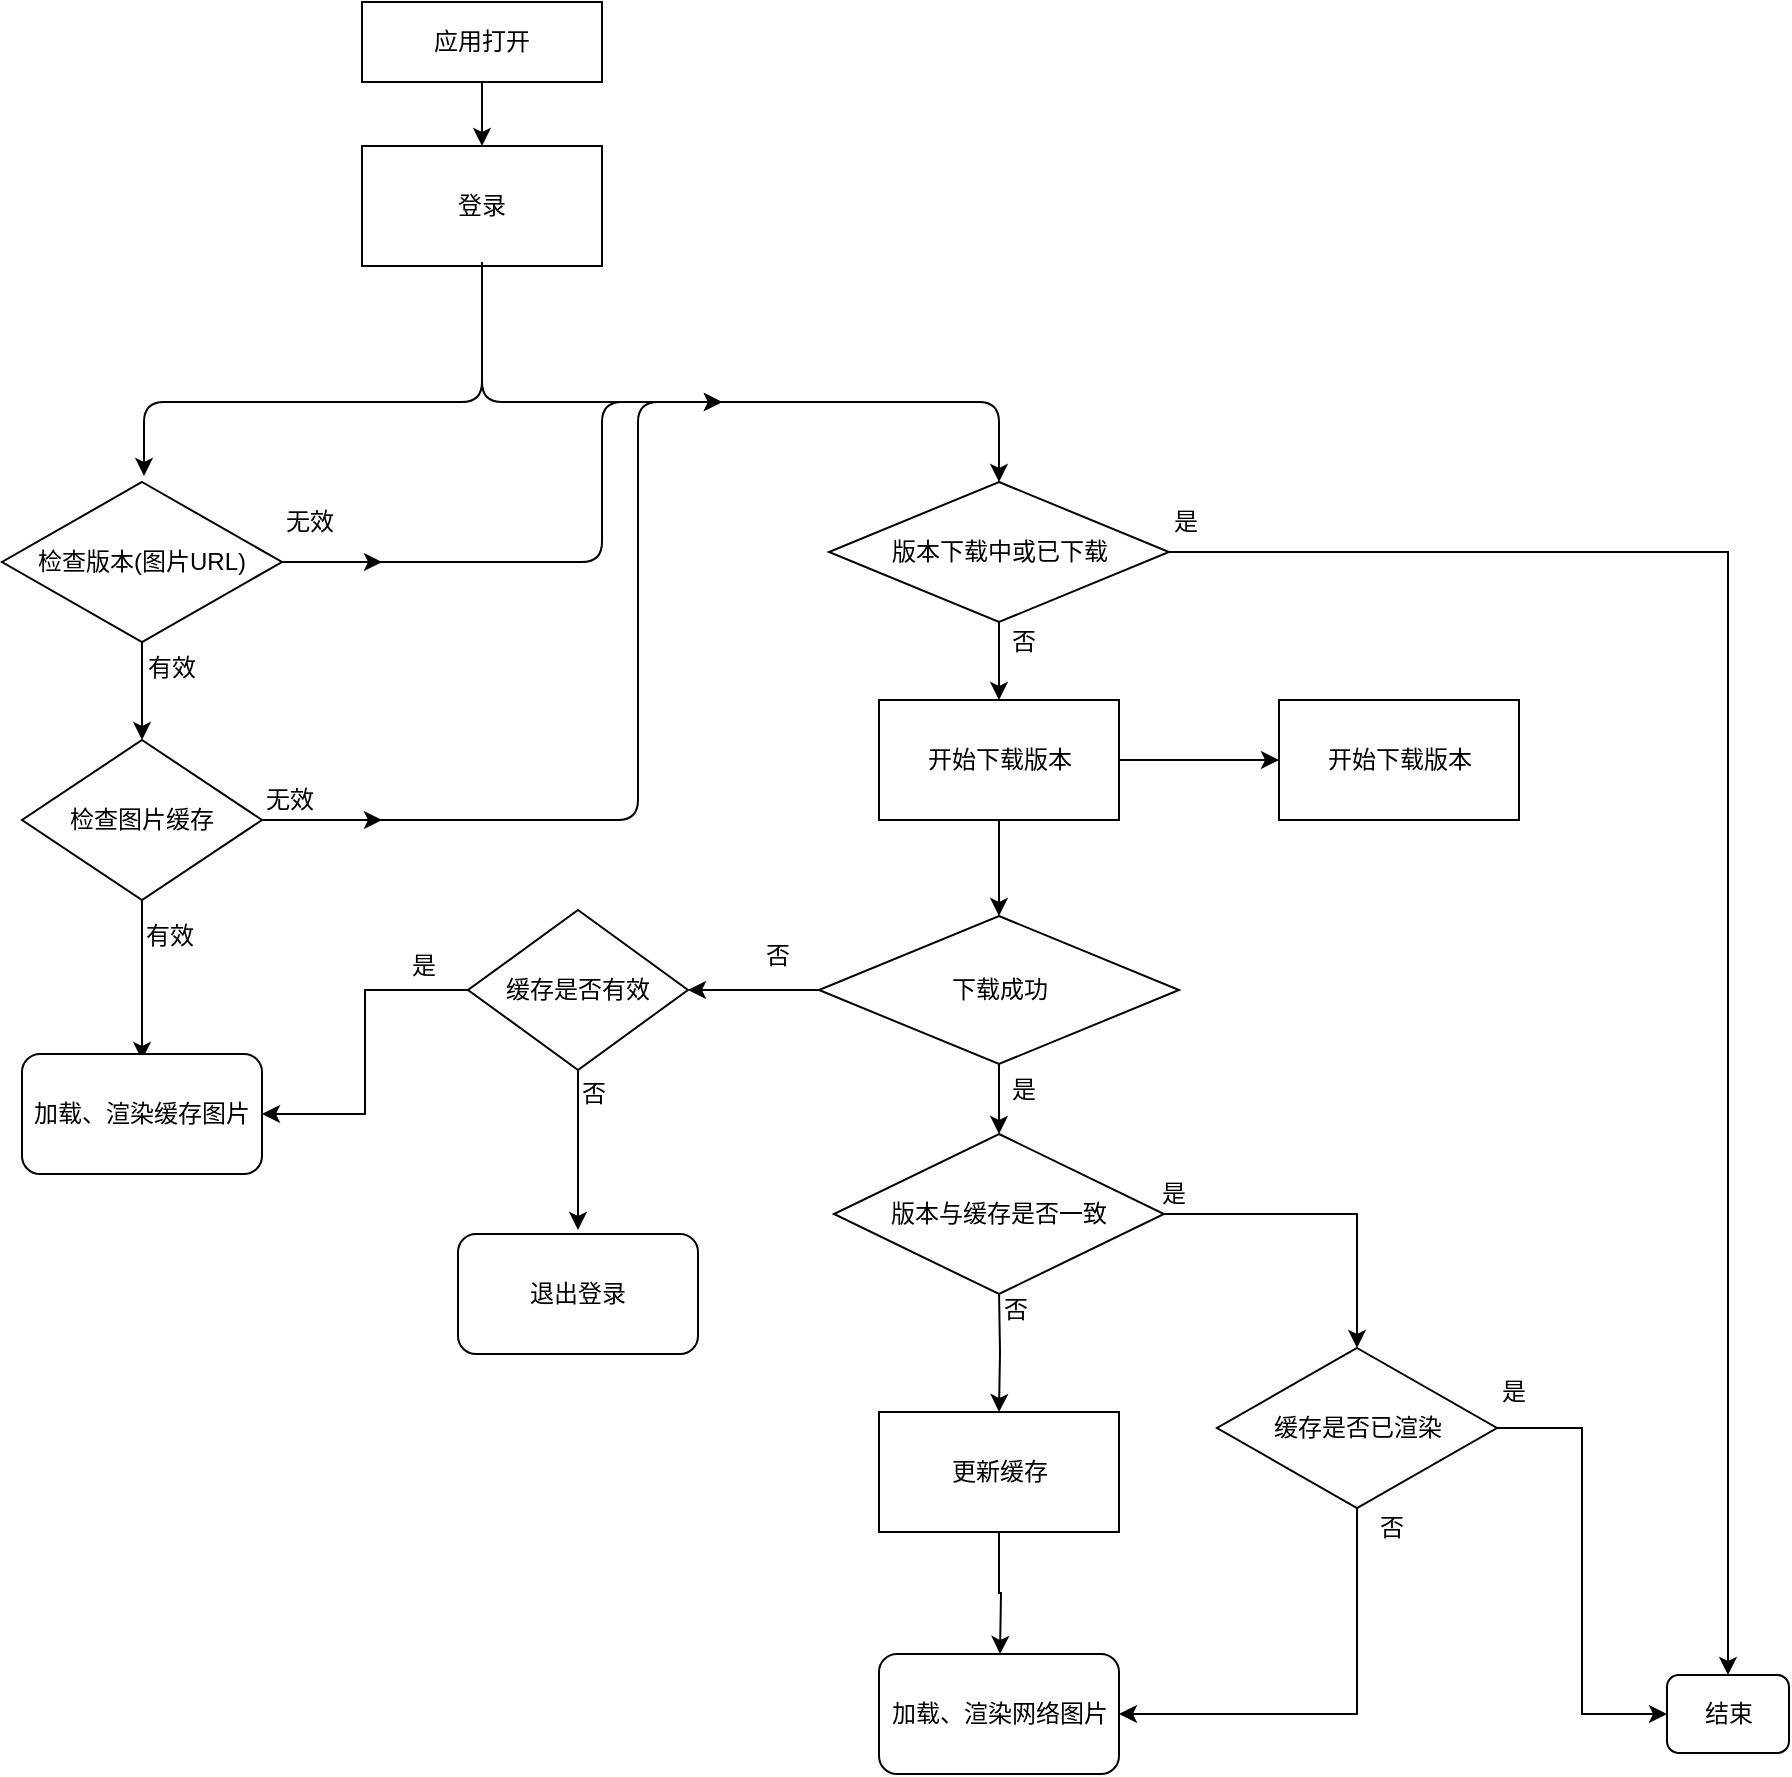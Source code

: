 <mxfile version="11.1.4" type="github"><diagram id="Av-IHMT5Xzm4aiiN9Ryq" name="Page-1"><mxGraphModel dx="1149" dy="773" grid="1" gridSize="10" guides="1" tooltips="1" connect="1" arrows="1" fold="1" page="1" pageScale="1" pageWidth="827" pageHeight="1169" math="0" shadow="0"><root><mxCell id="0"/><mxCell id="1" parent="0"/><mxCell id="g5jnLTH6uO6oZ4TodLK1-14" value="" style="edgeStyle=orthogonalEdgeStyle;rounded=0;orthogonalLoop=1;jettySize=auto;html=1;" parent="1" source="tXEbZ64m0D1ujOn4RVzD-1" target="S2RPf6URKoLTKJ8hEPo3-7" edge="1"><mxGeometry relative="1" as="geometry"/></mxCell><mxCell id="tXEbZ64m0D1ujOn4RVzD-1" value="应用打开" style="rounded=0;whiteSpace=wrap;html=1;" parent="1" vertex="1"><mxGeometry x="360" y="50" width="120" height="40" as="geometry"/></mxCell><mxCell id="S2RPf6URKoLTKJ8hEPo3-6" value="Text" style="text;html=1;resizable=0;points=[];autosize=1;align=left;verticalAlign=top;spacingTop=-4;" parent="1" vertex="1"><mxGeometry x="368" y="162" width="40" height="20" as="geometry"/></mxCell><mxCell id="S2RPf6URKoLTKJ8hEPo3-7" value="登录" style="rounded=0;whiteSpace=wrap;html=1;" parent="1" vertex="1"><mxGeometry x="360" y="122" width="120" height="60" as="geometry"/></mxCell><mxCell id="S2RPf6URKoLTKJ8hEPo3-10" value="" style="edgeStyle=segmentEdgeStyle;endArrow=classic;html=1;entryX=0.5;entryY=0;entryDx=0;entryDy=0;" parent="1" edge="1"><mxGeometry width="50" height="50" relative="1" as="geometry"><mxPoint x="420" y="182" as="sourcePoint"/><mxPoint x="251" y="287" as="targetPoint"/><Array as="points"><mxPoint x="420" y="182"/><mxPoint x="420" y="250"/><mxPoint x="251" y="250"/></Array></mxGeometry></mxCell><mxCell id="S2RPf6URKoLTKJ8hEPo3-12" value="" style="edgeStyle=segmentEdgeStyle;endArrow=classic;html=1;entryX=0.5;entryY=0;entryDx=0;entryDy=0;" parent="1" target="sRAX8nw85Gg30b3LioYz-1" edge="1"><mxGeometry width="50" height="50" relative="1" as="geometry"><mxPoint x="420" y="180" as="sourcePoint"/><mxPoint x="591" y="290" as="targetPoint"/><Array as="points"><mxPoint x="420" y="250"/><mxPoint x="679" y="250"/></Array></mxGeometry></mxCell><mxCell id="g5jnLTH6uO6oZ4TodLK1-52" style="edgeStyle=orthogonalEdgeStyle;rounded=0;orthogonalLoop=1;jettySize=auto;html=1;entryX=0.5;entryY=0;entryDx=0;entryDy=0;" parent="1" target="g5jnLTH6uO6oZ4TodLK1-49" edge="1"><mxGeometry relative="1" as="geometry"><mxPoint x="678.5" y="694" as="sourcePoint"/></mxGeometry></mxCell><mxCell id="sRAX8nw85Gg30b3LioYz-22" style="edgeStyle=orthogonalEdgeStyle;rounded=0;orthogonalLoop=1;jettySize=auto;html=1;entryX=0.5;entryY=0;entryDx=0;entryDy=0;" edge="1" parent="1" source="g5jnLTH6uO6oZ4TodLK1-17" target="g5jnLTH6uO6oZ4TodLK1-44"><mxGeometry relative="1" as="geometry"/></mxCell><mxCell id="g5jnLTH6uO6oZ4TodLK1-17" value="版本与缓存是否一致" style="rhombus;whiteSpace=wrap;html=1;" parent="1" vertex="1"><mxGeometry x="596" y="616" width="165" height="80" as="geometry"/></mxCell><mxCell id="g5jnLTH6uO6oZ4TodLK1-22" value="否" style="text;html=1;resizable=0;points=[];autosize=1;align=left;verticalAlign=top;spacingTop=-4;" parent="1" vertex="1"><mxGeometry x="678.5" y="694" width="30" height="20" as="geometry"/></mxCell><mxCell id="g5jnLTH6uO6oZ4TodLK1-28" value="" style="edgeStyle=orthogonalEdgeStyle;rounded=0;orthogonalLoop=1;jettySize=auto;html=1;" parent="1" source="g5jnLTH6uO6oZ4TodLK1-25" target="g5jnLTH6uO6oZ4TodLK1-26" edge="1"><mxGeometry relative="1" as="geometry"/></mxCell><mxCell id="sRAX8nw85Gg30b3LioYz-14" style="edgeStyle=orthogonalEdgeStyle;rounded=0;orthogonalLoop=1;jettySize=auto;html=1;" edge="1" parent="1" source="g5jnLTH6uO6oZ4TodLK1-25"><mxGeometry relative="1" as="geometry"><mxPoint x="370" y="330" as="targetPoint"/></mxGeometry></mxCell><mxCell id="g5jnLTH6uO6oZ4TodLK1-25" value="&lt;span style=&quot;white-space: normal&quot;&gt;检查版本(图片URL)&lt;/span&gt;" style="rhombus;whiteSpace=wrap;html=1;" parent="1" vertex="1"><mxGeometry x="180" y="290" width="140" height="80" as="geometry"/></mxCell><mxCell id="g5jnLTH6uO6oZ4TodLK1-31" value="" style="edgeStyle=orthogonalEdgeStyle;rounded=0;orthogonalLoop=1;jettySize=auto;html=1;" parent="1" source="g5jnLTH6uO6oZ4TodLK1-26" edge="1"><mxGeometry relative="1" as="geometry"><mxPoint x="250" y="579" as="targetPoint"/></mxGeometry></mxCell><mxCell id="sRAX8nw85Gg30b3LioYz-15" style="edgeStyle=orthogonalEdgeStyle;rounded=0;orthogonalLoop=1;jettySize=auto;html=1;" edge="1" parent="1" source="g5jnLTH6uO6oZ4TodLK1-26"><mxGeometry relative="1" as="geometry"><mxPoint x="370" y="459" as="targetPoint"/></mxGeometry></mxCell><mxCell id="g5jnLTH6uO6oZ4TodLK1-26" value="检查图片缓存" style="rhombus;whiteSpace=wrap;html=1;" parent="1" vertex="1"><mxGeometry x="190" y="419" width="120" height="80" as="geometry"/></mxCell><mxCell id="g5jnLTH6uO6oZ4TodLK1-29" value="有效" style="text;html=1;resizable=0;points=[];autosize=1;align=left;verticalAlign=top;spacingTop=-4;" parent="1" vertex="1"><mxGeometry x="250.5" y="373" width="40" height="20" as="geometry"/></mxCell><mxCell id="g5jnLTH6uO6oZ4TodLK1-32" value="有效" style="text;html=1;resizable=0;points=[];autosize=1;align=left;verticalAlign=top;spacingTop=-4;" parent="1" vertex="1"><mxGeometry x="250" y="507" width="40" height="20" as="geometry"/></mxCell><mxCell id="g5jnLTH6uO6oZ4TodLK1-39" value="是" style="text;html=1;resizable=0;points=[];autosize=1;align=left;verticalAlign=top;spacingTop=-4;" parent="1" vertex="1"><mxGeometry x="757.5" y="636" width="30" height="20" as="geometry"/></mxCell><mxCell id="g5jnLTH6uO6oZ4TodLK1-45" style="edgeStyle=orthogonalEdgeStyle;rounded=0;orthogonalLoop=1;jettySize=auto;html=1;exitX=0.5;exitY=1;exitDx=0;exitDy=0;entryX=1;entryY=0.5;entryDx=0;entryDy=0;" parent="1" source="g5jnLTH6uO6oZ4TodLK1-44" target="sRAX8nw85Gg30b3LioYz-26" edge="1"><mxGeometry relative="1" as="geometry"><mxPoint x="858" y="876" as="targetPoint"/></mxGeometry></mxCell><mxCell id="sRAX8nw85Gg30b3LioYz-16" style="edgeStyle=orthogonalEdgeStyle;rounded=0;orthogonalLoop=1;jettySize=auto;html=1;entryX=0;entryY=0.5;entryDx=0;entryDy=0;" edge="1" parent="1" source="g5jnLTH6uO6oZ4TodLK1-44" target="sRAX8nw85Gg30b3LioYz-7"><mxGeometry relative="1" as="geometry"/></mxCell><mxCell id="g5jnLTH6uO6oZ4TodLK1-44" value="缓存是否已渲染" style="rhombus;whiteSpace=wrap;html=1;" parent="1" vertex="1"><mxGeometry x="787.5" y="723" width="140" height="80" as="geometry"/></mxCell><mxCell id="g5jnLTH6uO6oZ4TodLK1-46" value="否" style="text;html=1;resizable=0;points=[];autosize=1;align=left;verticalAlign=top;spacingTop=-4;" parent="1" vertex="1"><mxGeometry x="866.5" y="803" width="30" height="20" as="geometry"/></mxCell><mxCell id="g5jnLTH6uO6oZ4TodLK1-53" style="edgeStyle=orthogonalEdgeStyle;rounded=0;orthogonalLoop=1;jettySize=auto;html=1;entryX=0.5;entryY=0;entryDx=0;entryDy=0;" parent="1" source="g5jnLTH6uO6oZ4TodLK1-49" edge="1"><mxGeometry relative="1" as="geometry"><mxPoint x="679" y="876" as="targetPoint"/></mxGeometry></mxCell><mxCell id="g5jnLTH6uO6oZ4TodLK1-49" value="更新缓存" style="rounded=0;whiteSpace=wrap;html=1;" parent="1" vertex="1"><mxGeometry x="618.5" y="755" width="120" height="60" as="geometry"/></mxCell><mxCell id="ldTik9sNe7aYE0XLO2Mk-4" value="无效" style="text;html=1;resizable=0;points=[];autosize=1;align=left;verticalAlign=top;spacingTop=-4;" parent="1" vertex="1"><mxGeometry x="320" y="300" width="40" height="20" as="geometry"/></mxCell><mxCell id="ldTik9sNe7aYE0XLO2Mk-5" value="无效" style="text;html=1;resizable=0;points=[];autosize=1;align=left;verticalAlign=top;spacingTop=-4;" parent="1" vertex="1"><mxGeometry x="310" y="438.5" width="40" height="20" as="geometry"/></mxCell><mxCell id="ldTik9sNe7aYE0XLO2Mk-6" value="" style="edgeStyle=segmentEdgeStyle;endArrow=classic;html=1;exitX=1;exitY=0.5;exitDx=0;exitDy=0;" parent="1" source="g5jnLTH6uO6oZ4TodLK1-25" edge="1"><mxGeometry width="50" height="50" relative="1" as="geometry"><mxPoint x="370" y="330" as="sourcePoint"/><mxPoint x="540" y="250" as="targetPoint"/><Array as="points"><mxPoint x="480" y="330"/><mxPoint x="480" y="250"/></Array></mxGeometry></mxCell><mxCell id="ldTik9sNe7aYE0XLO2Mk-7" value="" style="edgeStyle=segmentEdgeStyle;endArrow=classic;html=1;exitX=1;exitY=0.5;exitDx=0;exitDy=0;" parent="1" source="g5jnLTH6uO6oZ4TodLK1-26" edge="1"><mxGeometry width="50" height="50" relative="1" as="geometry"><mxPoint x="328" y="459" as="sourcePoint"/><mxPoint x="540" y="250" as="targetPoint"/><Array as="points"><mxPoint x="498" y="459"/><mxPoint x="498" y="250"/></Array></mxGeometry></mxCell><mxCell id="sRAX8nw85Gg30b3LioYz-10" style="edgeStyle=orthogonalEdgeStyle;rounded=0;orthogonalLoop=1;jettySize=auto;html=1;entryX=0.5;entryY=0;entryDx=0;entryDy=0;" edge="1" parent="1" source="sRAX8nw85Gg30b3LioYz-1" target="sRAX8nw85Gg30b3LioYz-2"><mxGeometry relative="1" as="geometry"/></mxCell><mxCell id="sRAX8nw85Gg30b3LioYz-12" style="edgeStyle=orthogonalEdgeStyle;rounded=0;orthogonalLoop=1;jettySize=auto;html=1;entryX=0.5;entryY=0;entryDx=0;entryDy=0;" edge="1" parent="1" source="sRAX8nw85Gg30b3LioYz-1" target="sRAX8nw85Gg30b3LioYz-7"><mxGeometry relative="1" as="geometry"><mxPoint x="820" y="325" as="targetPoint"/></mxGeometry></mxCell><mxCell id="sRAX8nw85Gg30b3LioYz-1" value="版本下载中或已下载" style="rhombus;whiteSpace=wrap;html=1;" vertex="1" parent="1"><mxGeometry x="593.5" y="290" width="170" height="70" as="geometry"/></mxCell><mxCell id="sRAX8nw85Gg30b3LioYz-36" style="edgeStyle=orthogonalEdgeStyle;rounded=0;orthogonalLoop=1;jettySize=auto;html=1;entryX=0.5;entryY=0;entryDx=0;entryDy=0;" edge="1" parent="1" source="sRAX8nw85Gg30b3LioYz-2" target="sRAX8nw85Gg30b3LioYz-18"><mxGeometry relative="1" as="geometry"/></mxCell><mxCell id="sRAX8nw85Gg30b3LioYz-38" value="" style="edgeStyle=orthogonalEdgeStyle;rounded=0;orthogonalLoop=1;jettySize=auto;html=1;" edge="1" parent="1" source="sRAX8nw85Gg30b3LioYz-2" target="sRAX8nw85Gg30b3LioYz-37"><mxGeometry relative="1" as="geometry"/></mxCell><mxCell id="sRAX8nw85Gg30b3LioYz-2" value="开始下载版本" style="rounded=0;whiteSpace=wrap;html=1;" vertex="1" parent="1"><mxGeometry x="618.5" y="399" width="120" height="60" as="geometry"/></mxCell><mxCell id="sRAX8nw85Gg30b3LioYz-37" value="开始下载版本" style="rounded=0;whiteSpace=wrap;html=1;" vertex="1" parent="1"><mxGeometry x="818.5" y="399" width="120" height="60" as="geometry"/></mxCell><mxCell id="sRAX8nw85Gg30b3LioYz-5" value="否" style="text;html=1;resizable=0;points=[];autosize=1;align=left;verticalAlign=top;spacingTop=-4;" vertex="1" parent="1"><mxGeometry x="683" y="360" width="30" height="20" as="geometry"/></mxCell><mxCell id="sRAX8nw85Gg30b3LioYz-6" value="是" style="text;html=1;resizable=0;points=[];autosize=1;align=left;verticalAlign=top;spacingTop=-4;" vertex="1" parent="1"><mxGeometry x="764" y="300" width="30" height="20" as="geometry"/></mxCell><mxCell id="sRAX8nw85Gg30b3LioYz-7" value="结束" style="rounded=1;whiteSpace=wrap;html=1;" vertex="1" parent="1"><mxGeometry x="1012.5" y="886.5" width="61" height="39" as="geometry"/></mxCell><mxCell id="sRAX8nw85Gg30b3LioYz-17" value="是" style="text;html=1;resizable=0;points=[];autosize=1;align=left;verticalAlign=top;spacingTop=-4;" vertex="1" parent="1"><mxGeometry x="927.5" y="735" width="30" height="20" as="geometry"/></mxCell><mxCell id="sRAX8nw85Gg30b3LioYz-20" style="edgeStyle=orthogonalEdgeStyle;rounded=0;orthogonalLoop=1;jettySize=auto;html=1;entryX=0.5;entryY=0;entryDx=0;entryDy=0;" edge="1" parent="1" source="sRAX8nw85Gg30b3LioYz-18" target="g5jnLTH6uO6oZ4TodLK1-17"><mxGeometry relative="1" as="geometry"/></mxCell><mxCell id="sRAX8nw85Gg30b3LioYz-31" style="edgeStyle=orthogonalEdgeStyle;rounded=0;orthogonalLoop=1;jettySize=auto;html=1;entryX=1;entryY=0.5;entryDx=0;entryDy=0;" edge="1" parent="1" source="sRAX8nw85Gg30b3LioYz-18" target="sRAX8nw85Gg30b3LioYz-27"><mxGeometry relative="1" as="geometry"/></mxCell><mxCell id="sRAX8nw85Gg30b3LioYz-18" value="下载成功" style="rhombus;whiteSpace=wrap;html=1;" vertex="1" parent="1"><mxGeometry x="588.5" y="507" width="180" height="74" as="geometry"/></mxCell><mxCell id="sRAX8nw85Gg30b3LioYz-21" value="是" style="text;html=1;resizable=0;points=[];autosize=1;align=left;verticalAlign=top;spacingTop=-4;" vertex="1" parent="1"><mxGeometry x="683" y="584" width="30" height="20" as="geometry"/></mxCell><mxCell id="sRAX8nw85Gg30b3LioYz-23" value="否" style="text;html=1;resizable=0;points=[];autosize=1;align=left;verticalAlign=top;spacingTop=-4;" vertex="1" parent="1"><mxGeometry x="560" y="517" width="30" height="20" as="geometry"/></mxCell><mxCell id="sRAX8nw85Gg30b3LioYz-25" value="&lt;span style=&quot;white-space: normal&quot;&gt;加载、渲染缓存图片&lt;/span&gt;" style="rounded=1;whiteSpace=wrap;html=1;" vertex="1" parent="1"><mxGeometry x="190" y="576" width="120" height="60" as="geometry"/></mxCell><mxCell id="sRAX8nw85Gg30b3LioYz-26" value="&lt;span style=&quot;white-space: normal&quot;&gt;加载、渲染网络图片&lt;/span&gt;" style="rounded=1;whiteSpace=wrap;html=1;" vertex="1" parent="1"><mxGeometry x="618.5" y="876" width="120" height="60" as="geometry"/></mxCell><mxCell id="sRAX8nw85Gg30b3LioYz-29" style="edgeStyle=orthogonalEdgeStyle;rounded=0;orthogonalLoop=1;jettySize=auto;html=1;entryX=1;entryY=0.5;entryDx=0;entryDy=0;" edge="1" parent="1" source="sRAX8nw85Gg30b3LioYz-27" target="sRAX8nw85Gg30b3LioYz-25"><mxGeometry relative="1" as="geometry"/></mxCell><mxCell id="sRAX8nw85Gg30b3LioYz-33" value="" style="edgeStyle=orthogonalEdgeStyle;rounded=0;orthogonalLoop=1;jettySize=auto;html=1;" edge="1" parent="1" source="sRAX8nw85Gg30b3LioYz-27"><mxGeometry relative="1" as="geometry"><mxPoint x="468" y="664" as="targetPoint"/></mxGeometry></mxCell><mxCell id="sRAX8nw85Gg30b3LioYz-27" value="缓存是否有效" style="rhombus;whiteSpace=wrap;html=1;" vertex="1" parent="1"><mxGeometry x="413" y="504" width="110" height="80" as="geometry"/></mxCell><mxCell id="sRAX8nw85Gg30b3LioYz-30" value="是" style="text;html=1;resizable=0;points=[];autosize=1;align=left;verticalAlign=top;spacingTop=-4;" vertex="1" parent="1"><mxGeometry x="383" y="522" width="30" height="20" as="geometry"/></mxCell><mxCell id="sRAX8nw85Gg30b3LioYz-34" value="退出登录" style="rounded=1;whiteSpace=wrap;html=1;" vertex="1" parent="1"><mxGeometry x="408" y="666" width="120" height="60" as="geometry"/></mxCell><mxCell id="sRAX8nw85Gg30b3LioYz-35" value="否" style="text;html=1;resizable=0;points=[];autosize=1;align=left;verticalAlign=top;spacingTop=-4;" vertex="1" parent="1"><mxGeometry x="468" y="586" width="30" height="20" as="geometry"/></mxCell></root></mxGraphModel></diagram></mxfile>